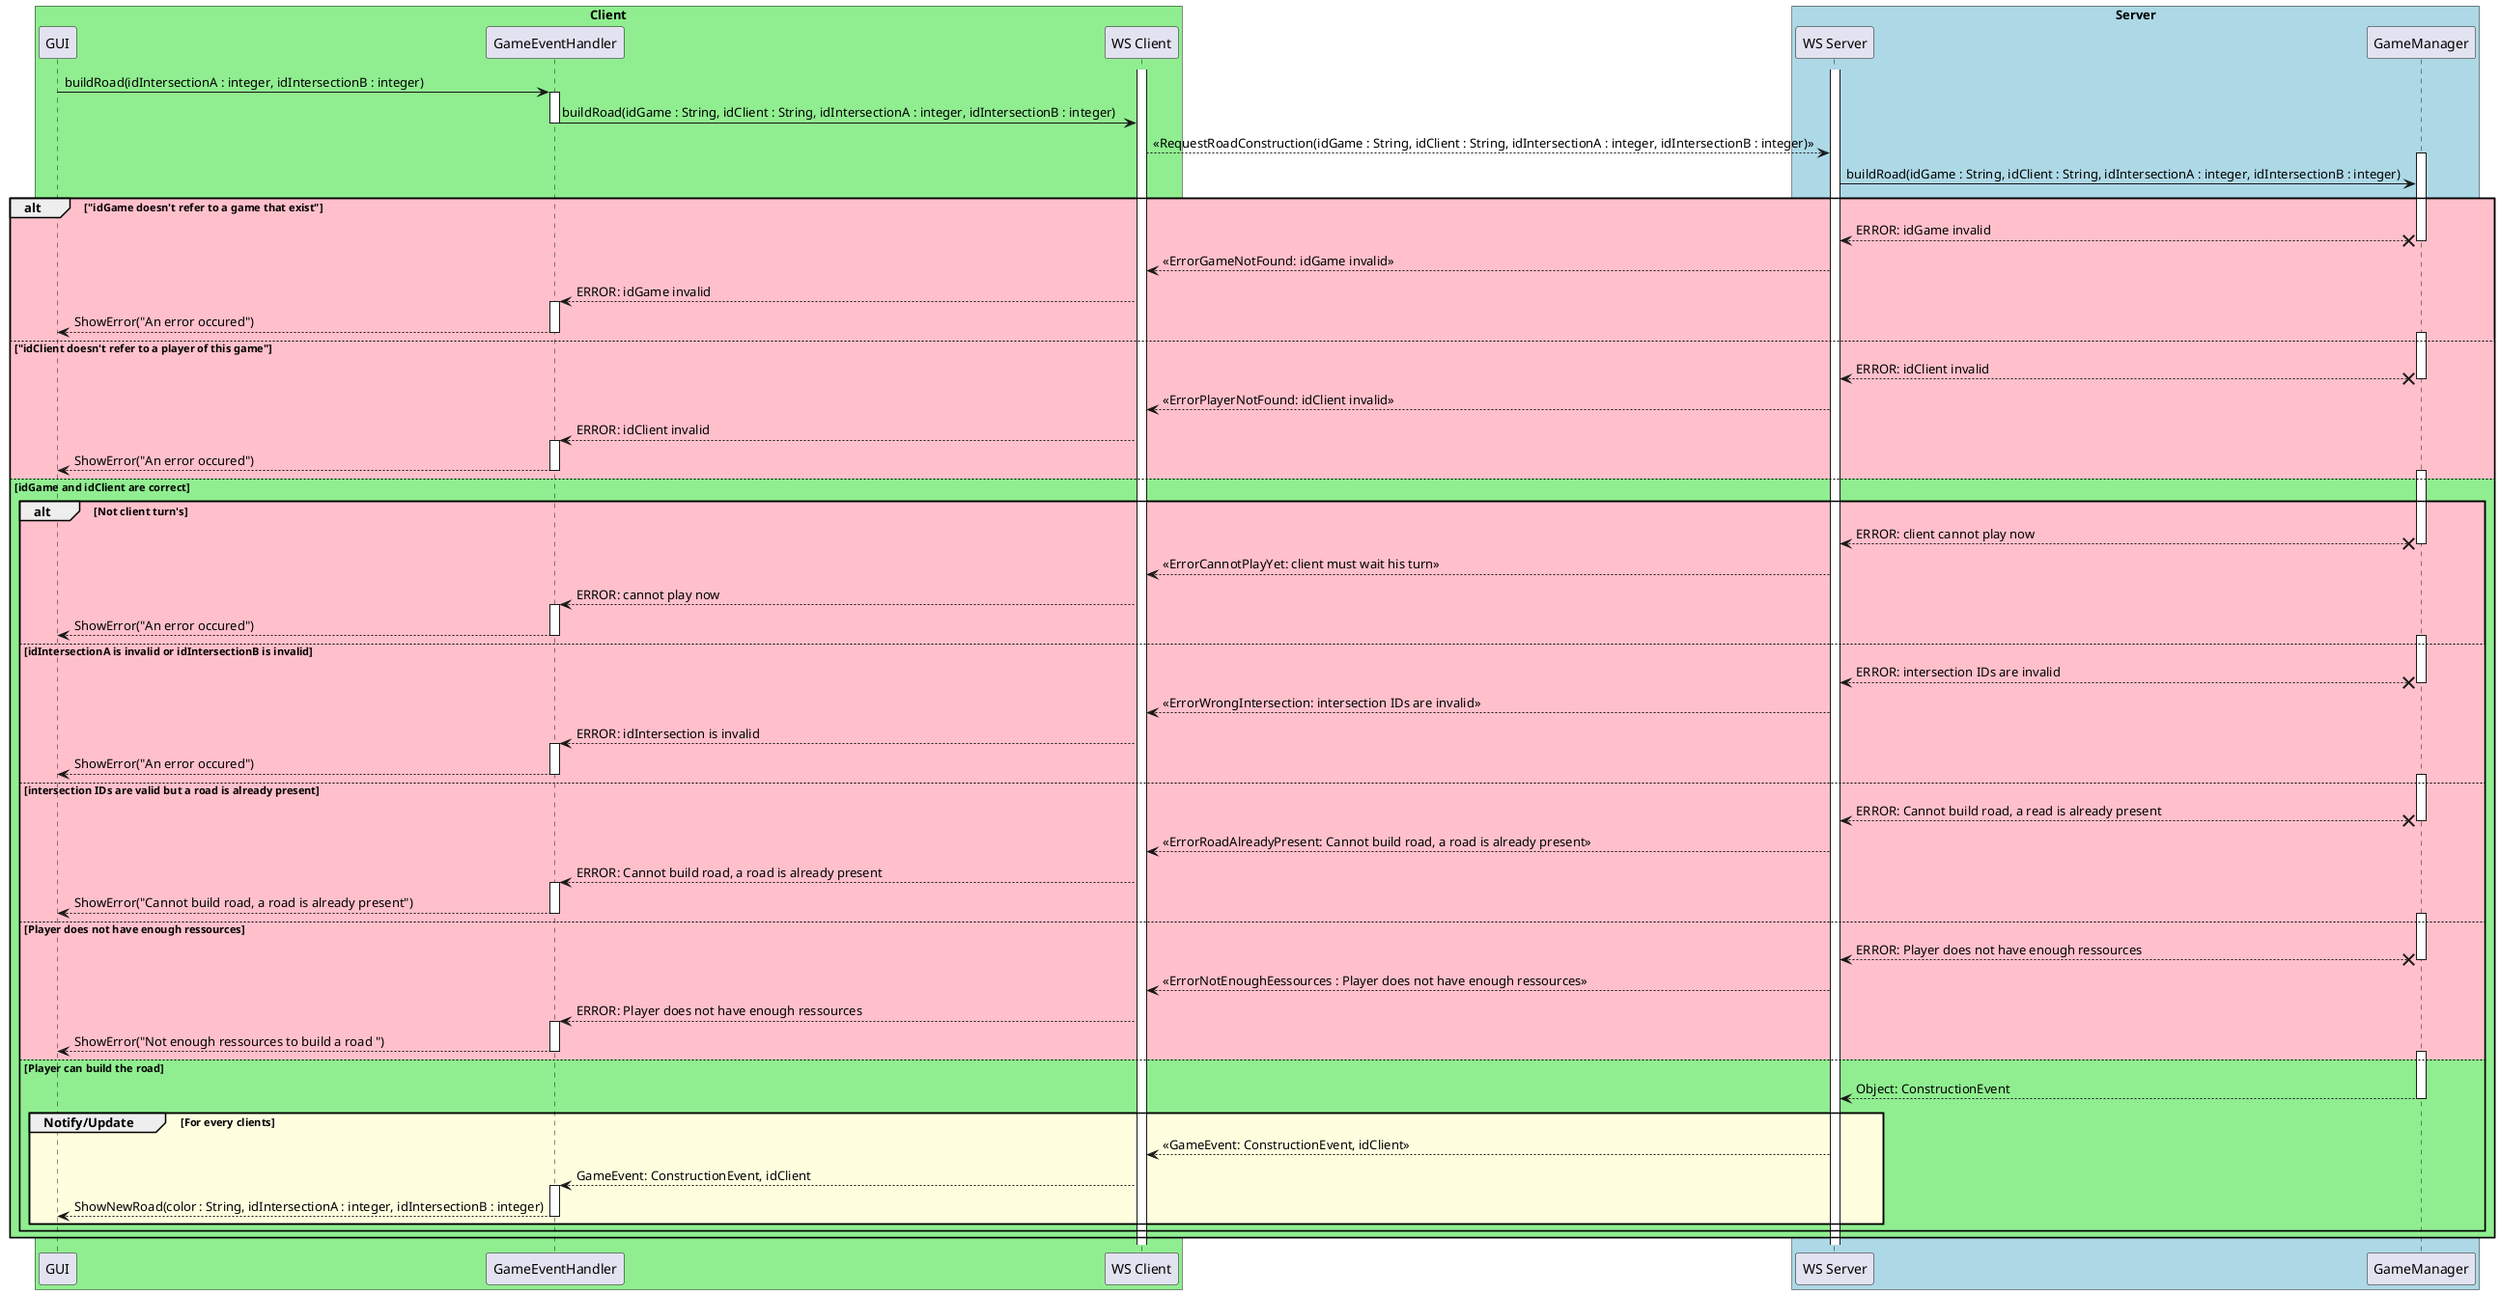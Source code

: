 @startuml


box "Client" #LightGreen
  participant "GUI" as GUI
  participant "GameEventHandler" as GameEventHandler
  participant "WS Client" as WSClient
end box

box "Server" #LightBlue
  participant "WS Server" as WSServer
  participant "GameManager" as GameManager
end box

activate WSClient
activate WSServer

GUI -> GameEventHandler : buildRoad(idIntersectionA : integer, idIntersectionB : integer)
activate GameEventHandler

GameEventHandler -> WSClient : buildRoad(idGame : String, idClient : String, idIntersectionA : integer, idIntersectionB : integer)
deactivate GameEventHandler

WSClient --> WSServer : <<RequestRoadConstruction(idGame : String, idClient : String, idIntersectionA : integer, idIntersectionB : integer)>>

activate GameManager
WSServer -> GameManager : buildRoad(idGame : String, idClient : String, idIntersectionA : integer, idIntersectionB : integer)

alt #Pink "idGame doesn't refer to a game that exist"
  GameManager x--> WSServer : ERROR: idGame invalid
  deactivate GameManager
  
  WSServer --> WSClient : <<ErrorGameNotFound: idGame invalid>>

  WSClient --> GameEventHandler : ERROR: idGame invalid
  activate GameEventHandler

  GameEventHandler --> GUI : ShowError("An error occured")
  deactivate GameEventHandler

else #Pink "idClient doesn't refer to a player of this game"
  activate GameManager

  GameManager x--> WSServer : ERROR: idClient invalid
  deactivate GameManager
  
  WSServer --> WSClient : <<ErrorPlayerNotFound: idClient invalid>>

  WSClient --> GameEventHandler : ERROR: idClient invalid
  activate GameEventHandler

  GameEventHandler --> GUI : ShowError("An error occured")
  deactivate GameEventHandler

else #LightGreen idGame and idClient are correct
  
  alt #Pink Not client turn's

    activate GameManager

    GameManager x--> WSServer : ERROR: client cannot play now
    deactivate GameManager
    
    WSServer --> WSClient : <<ErrorCannotPlayYet: client must wait his turn>>
  
    WSClient --> GameEventHandler : ERROR: cannot play now
    activate GameEventHandler
  
    GameEventHandler --> GUI : ShowError("An error occured")
    deactivate GameEventHandler
    
  else #Pink idIntersectionA is invalid or idIntersectionB is invalid

    activate GameManager

    GameManager x--> WSServer : ERROR: intersection IDs are invalid
    deactivate GameManager
    
    WSServer --> WSClient : <<ErrorWrongIntersection: intersection IDs are invalid>>
  
    WSClient --> GameEventHandler : ERROR: idIntersection is invalid
    activate GameEventHandler
  
    GameEventHandler --> GUI : ShowError("An error occured")
    deactivate GameEventHandler
    
    
  else #Pink intersection IDs are valid but a road is already present

    activate GameManager

    GameManager x--> WSServer : ERROR: Cannot build road, a read is already present
    deactivate GameManager
    
    WSServer --> WSClient : <<ErrorRoadAlreadyPresent: Cannot build road, a road is already present>>
  
    WSClient --> GameEventHandler : ERROR: Cannot build road, a road is already present
    activate GameEventHandler
  
    GameEventHandler --> GUI : ShowError("Cannot build road, a road is already present")
    deactivate GameEventHandler
    
    
  else #Pink Player does not have enough ressources 

    activate GameManager

    GameManager x--> WSServer : ERROR: Player does not have enough ressources 
    deactivate GameManager
    
    WSServer --> WSClient : <<ErrorNotEnoughEessources : Player does not have enough ressources >>
  
    WSClient --> GameEventHandler : ERROR: Player does not have enough ressources
    activate GameEventHandler
  
    GameEventHandler --> GUI : ShowError("Not enough ressources to build a road ")
    deactivate GameEventHandler
    
  else #LightGreen Player can build the road
    
    activate GameManager

    GameManager --> WSServer : Object: ConstructionEvent
    deactivate GameManager
    
    group #LightYellow Notify/Update [For every clients]
      WSServer --> WSClient : <<GameEvent: ConstructionEvent, idClient>>
      WSClient --> GameEventHandler : GameEvent: ConstructionEvent, idClient
      activate GameEventHandler
  
      GameEventHandler --> GUI : ShowNewRoad(color : String, idIntersectionA : integer, idIntersectionB : integer)
      deactivate GameEventHandler
    end
    
    
  end
end

@enduml